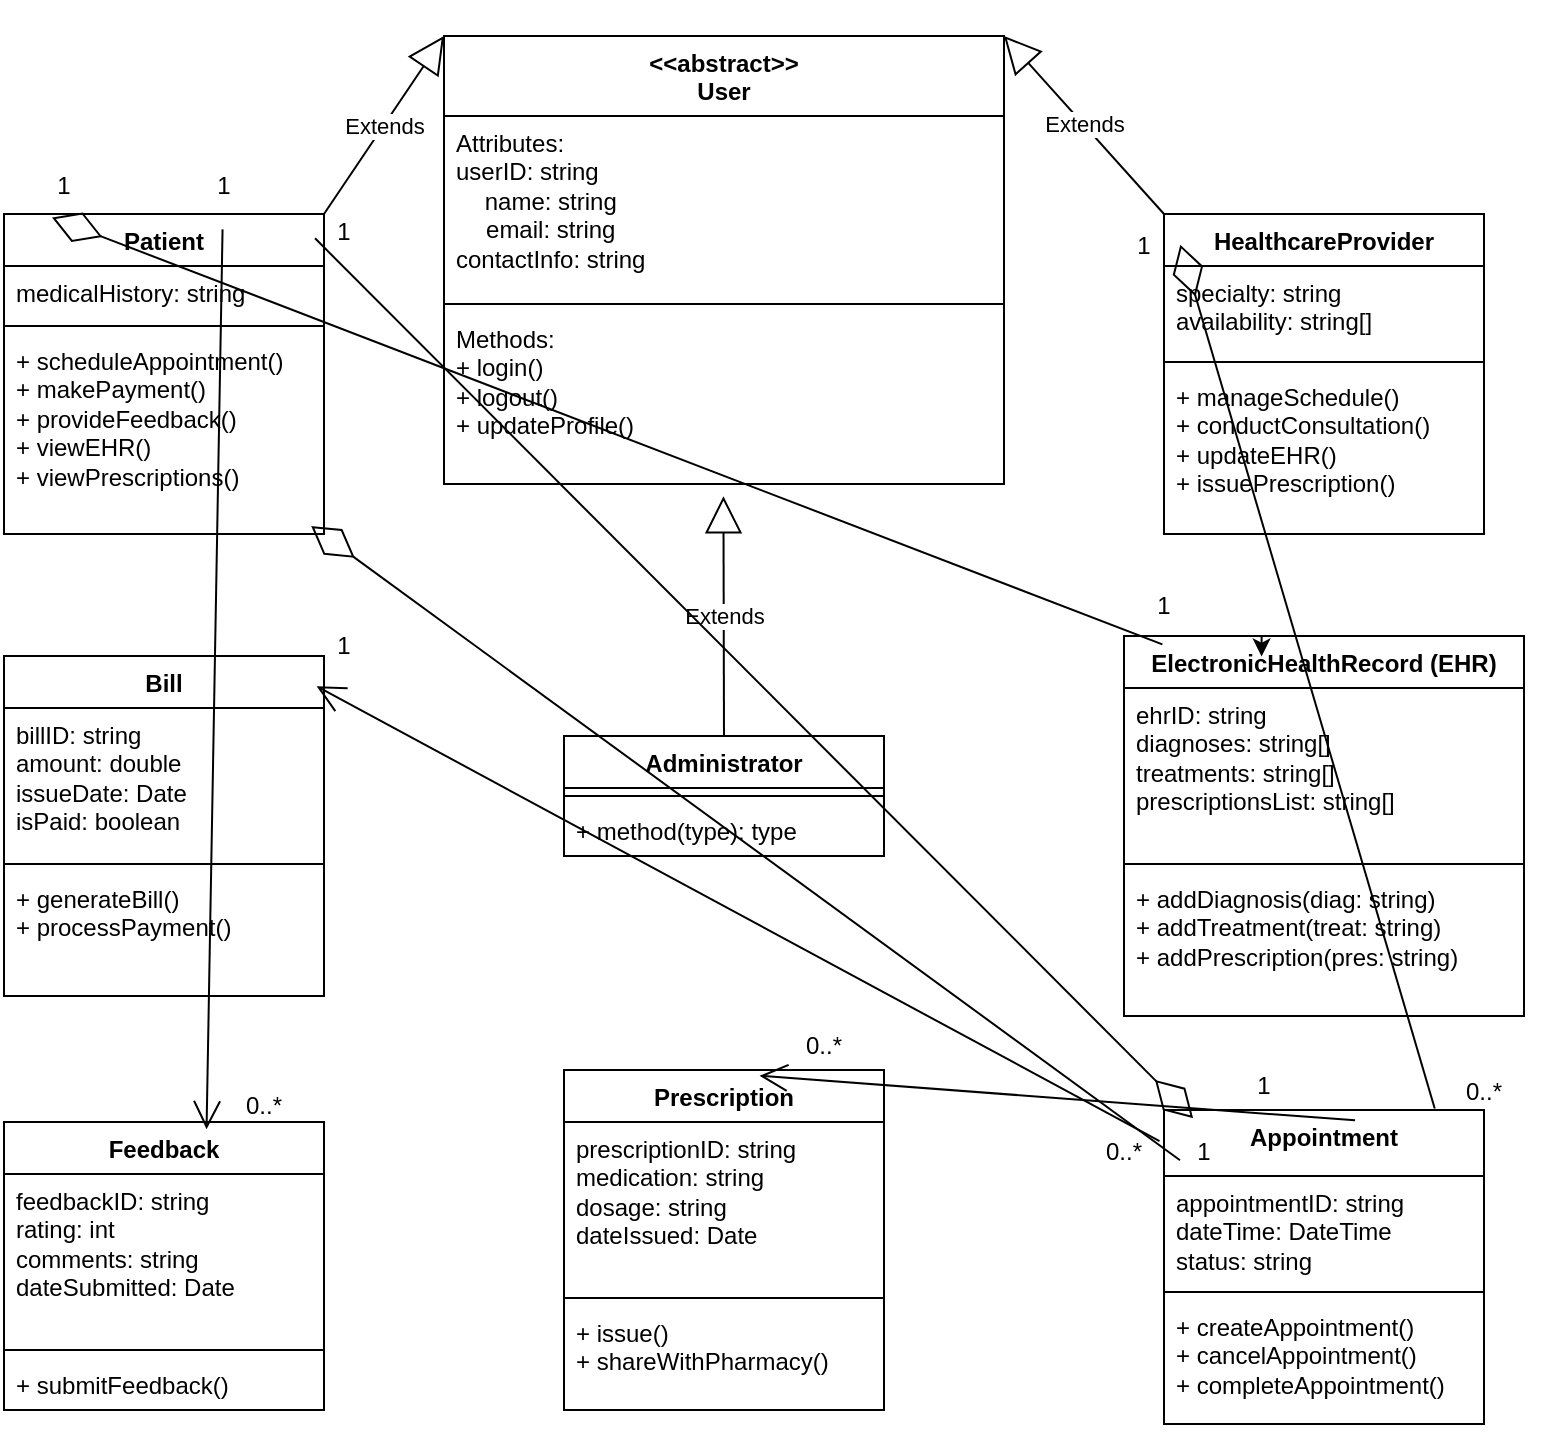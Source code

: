 <mxfile version="28.2.8">
  <diagram name="Page-1" id="stXjWyJueaR-SP8L0BoA">
    <mxGraphModel grid="1" page="1" gridSize="10" guides="1" tooltips="1" connect="1" arrows="1" fold="1" pageScale="1" pageWidth="850" pageHeight="1100" math="0" shadow="0">
      <root>
        <mxCell id="0" />
        <mxCell id="1" parent="0" />
        <mxCell id="DbkKEM7EUpji5Gu2W7JE-1" value="&lt;div&gt;&lt;div&gt;&amp;lt;&amp;lt;abstract&amp;gt;&amp;gt;&lt;/div&gt;&lt;div&gt;User&lt;/div&gt;&lt;/div&gt;" style="swimlane;fontStyle=1;align=center;verticalAlign=top;childLayout=stackLayout;horizontal=1;startSize=40;horizontalStack=0;resizeParent=1;resizeParentMax=0;resizeLast=0;collapsible=1;marginBottom=0;whiteSpace=wrap;html=1;" vertex="1" parent="1">
          <mxGeometry x="270" y="90" width="280" height="224" as="geometry" />
        </mxCell>
        <mxCell id="DbkKEM7EUpji5Gu2W7JE-2" value="&lt;span style=&quot;text-align: center;&quot;&gt;Attributes:&amp;nbsp;&lt;/span&gt;&lt;div&gt;&lt;span style=&quot;text-align: center;&quot;&gt;userID: string&lt;/span&gt;&lt;div style=&quot;text-align: center;&quot;&gt;name: string&lt;/div&gt;&lt;div style=&quot;text-align: center;&quot;&gt;email: string&lt;/div&gt;&lt;div style=&quot;text-align: center;&quot;&gt;contactInfo: string&lt;/div&gt;&lt;div&gt;&lt;br&gt;&lt;/div&gt;&lt;/div&gt;" style="text;strokeColor=none;fillColor=none;align=left;verticalAlign=top;spacingLeft=4;spacingRight=4;overflow=hidden;rotatable=0;points=[[0,0.5],[1,0.5]];portConstraint=eastwest;whiteSpace=wrap;html=1;" vertex="1" parent="DbkKEM7EUpji5Gu2W7JE-1">
          <mxGeometry y="40" width="280" height="90" as="geometry" />
        </mxCell>
        <mxCell id="DbkKEM7EUpji5Gu2W7JE-3" value="" style="line;strokeWidth=1;fillColor=none;align=left;verticalAlign=middle;spacingTop=-1;spacingLeft=3;spacingRight=3;rotatable=0;labelPosition=right;points=[];portConstraint=eastwest;strokeColor=inherit;" vertex="1" parent="DbkKEM7EUpji5Gu2W7JE-1">
          <mxGeometry y="130" width="280" height="8" as="geometry" />
        </mxCell>
        <mxCell id="DbkKEM7EUpji5Gu2W7JE-4" value="&lt;div&gt;Methods:&lt;/div&gt;+ login()&lt;div&gt;+ logout()&lt;/div&gt;&lt;div&gt;+ updateProfile()&lt;br&gt;&lt;div&gt;&lt;br&gt;&lt;/div&gt;&lt;/div&gt;" style="text;strokeColor=none;fillColor=none;align=left;verticalAlign=top;spacingLeft=4;spacingRight=4;overflow=hidden;rotatable=0;points=[[0,0.5],[1,0.5]];portConstraint=eastwest;whiteSpace=wrap;html=1;" vertex="1" parent="DbkKEM7EUpji5Gu2W7JE-1">
          <mxGeometry y="138" width="280" height="86" as="geometry" />
        </mxCell>
        <mxCell id="DbkKEM7EUpji5Gu2W7JE-6" value="Patient" style="swimlane;fontStyle=1;align=center;verticalAlign=top;childLayout=stackLayout;horizontal=1;startSize=26;horizontalStack=0;resizeParent=1;resizeParentMax=0;resizeLast=0;collapsible=1;marginBottom=0;whiteSpace=wrap;html=1;" vertex="1" parent="1">
          <mxGeometry x="50" y="179" width="160" height="160" as="geometry" />
        </mxCell>
        <mxCell id="DbkKEM7EUpji5Gu2W7JE-7" value="medicalHistory: string" style="text;strokeColor=none;fillColor=none;align=left;verticalAlign=top;spacingLeft=4;spacingRight=4;overflow=hidden;rotatable=0;points=[[0,0.5],[1,0.5]];portConstraint=eastwest;whiteSpace=wrap;html=1;" vertex="1" parent="DbkKEM7EUpji5Gu2W7JE-6">
          <mxGeometry y="26" width="160" height="26" as="geometry" />
        </mxCell>
        <mxCell id="DbkKEM7EUpji5Gu2W7JE-8" value="" style="line;strokeWidth=1;fillColor=none;align=left;verticalAlign=middle;spacingTop=-1;spacingLeft=3;spacingRight=3;rotatable=0;labelPosition=right;points=[];portConstraint=eastwest;strokeColor=inherit;" vertex="1" parent="DbkKEM7EUpji5Gu2W7JE-6">
          <mxGeometry y="52" width="160" height="8" as="geometry" />
        </mxCell>
        <mxCell id="DbkKEM7EUpji5Gu2W7JE-9" value="+ scheduleAppointment()&lt;div&gt;+ makePayment()&lt;/div&gt;&lt;div&gt;+ provideFeedback()&lt;/div&gt;&lt;div&gt;+ viewEHR()&lt;/div&gt;&lt;div&gt;+ viewPrescriptions()&lt;/div&gt;" style="text;strokeColor=none;fillColor=none;align=left;verticalAlign=top;spacingLeft=4;spacingRight=4;overflow=hidden;rotatable=0;points=[[0,0.5],[1,0.5]];portConstraint=eastwest;whiteSpace=wrap;html=1;" vertex="1" parent="DbkKEM7EUpji5Gu2W7JE-6">
          <mxGeometry y="60" width="160" height="100" as="geometry" />
        </mxCell>
        <mxCell id="DbkKEM7EUpji5Gu2W7JE-18" value="Extends" style="endArrow=block;endSize=16;endFill=0;html=1;rounded=0;exitX=1;exitY=0;exitDx=0;exitDy=0;entryX=0;entryY=0;entryDx=0;entryDy=0;" edge="1" parent="1" source="DbkKEM7EUpji5Gu2W7JE-6" target="DbkKEM7EUpji5Gu2W7JE-1">
          <mxGeometry width="160" relative="1" as="geometry">
            <mxPoint x="210" y="230.5" as="sourcePoint" />
            <mxPoint x="370" y="230.5" as="targetPoint" />
          </mxGeometry>
        </mxCell>
        <mxCell id="DbkKEM7EUpji5Gu2W7JE-20" value="Extends" style="endArrow=block;endSize=16;endFill=0;html=1;rounded=0;exitX=0;exitY=0;exitDx=0;exitDy=0;entryX=1;entryY=0;entryDx=0;entryDy=0;" edge="1" parent="1" source="DbkKEM7EUpji5Gu2W7JE-21" target="DbkKEM7EUpji5Gu2W7JE-1">
          <mxGeometry width="160" relative="1" as="geometry">
            <mxPoint x="620.28" y="227.75" as="sourcePoint" />
            <mxPoint x="730" y="340" as="targetPoint" />
          </mxGeometry>
        </mxCell>
        <mxCell id="DbkKEM7EUpji5Gu2W7JE-21" value="HealthcareProvider" style="swimlane;fontStyle=1;align=center;verticalAlign=top;childLayout=stackLayout;horizontal=1;startSize=26;horizontalStack=0;resizeParent=1;resizeParentMax=0;resizeLast=0;collapsible=1;marginBottom=0;whiteSpace=wrap;html=1;" vertex="1" parent="1">
          <mxGeometry x="630" y="179" width="160" height="160" as="geometry" />
        </mxCell>
        <mxCell id="DbkKEM7EUpji5Gu2W7JE-22" value="specialty: string&lt;div&gt;availability: string[]&lt;/div&gt;" style="text;strokeColor=none;fillColor=none;align=left;verticalAlign=top;spacingLeft=4;spacingRight=4;overflow=hidden;rotatable=0;points=[[0,0.5],[1,0.5]];portConstraint=eastwest;whiteSpace=wrap;html=1;" vertex="1" parent="DbkKEM7EUpji5Gu2W7JE-21">
          <mxGeometry y="26" width="160" height="44" as="geometry" />
        </mxCell>
        <mxCell id="DbkKEM7EUpji5Gu2W7JE-23" value="" style="line;strokeWidth=1;fillColor=none;align=left;verticalAlign=middle;spacingTop=-1;spacingLeft=3;spacingRight=3;rotatable=0;labelPosition=right;points=[];portConstraint=eastwest;strokeColor=inherit;" vertex="1" parent="DbkKEM7EUpji5Gu2W7JE-21">
          <mxGeometry y="70" width="160" height="8" as="geometry" />
        </mxCell>
        <mxCell id="DbkKEM7EUpji5Gu2W7JE-24" value="+ manageSchedule()&lt;div&gt;+ conductConsultation()&lt;/div&gt;&lt;div&gt;+ updateEHR()&lt;/div&gt;&lt;div&gt;+ issuePrescription()&lt;/div&gt;" style="text;strokeColor=none;fillColor=none;align=left;verticalAlign=top;spacingLeft=4;spacingRight=4;overflow=hidden;rotatable=0;points=[[0,0.5],[1,0.5]];portConstraint=eastwest;whiteSpace=wrap;html=1;" vertex="1" parent="DbkKEM7EUpji5Gu2W7JE-21">
          <mxGeometry y="78" width="160" height="82" as="geometry" />
        </mxCell>
        <mxCell id="DbkKEM7EUpji5Gu2W7JE-25" value="Administrator" style="swimlane;fontStyle=1;align=center;verticalAlign=top;childLayout=stackLayout;horizontal=1;startSize=26;horizontalStack=0;resizeParent=1;resizeParentMax=0;resizeLast=0;collapsible=1;marginBottom=0;whiteSpace=wrap;html=1;" vertex="1" parent="1">
          <mxGeometry x="330" y="440" width="160" height="60" as="geometry" />
        </mxCell>
        <mxCell id="DbkKEM7EUpji5Gu2W7JE-27" value="" style="line;strokeWidth=1;fillColor=none;align=left;verticalAlign=middle;spacingTop=-1;spacingLeft=3;spacingRight=3;rotatable=0;labelPosition=right;points=[];portConstraint=eastwest;strokeColor=inherit;" vertex="1" parent="DbkKEM7EUpji5Gu2W7JE-25">
          <mxGeometry y="26" width="160" height="8" as="geometry" />
        </mxCell>
        <mxCell id="DbkKEM7EUpji5Gu2W7JE-28" value="+ method(type): type" style="text;strokeColor=none;fillColor=none;align=left;verticalAlign=top;spacingLeft=4;spacingRight=4;overflow=hidden;rotatable=0;points=[[0,0.5],[1,0.5]];portConstraint=eastwest;whiteSpace=wrap;html=1;" vertex="1" parent="DbkKEM7EUpji5Gu2W7JE-25">
          <mxGeometry y="34" width="160" height="26" as="geometry" />
        </mxCell>
        <mxCell id="DbkKEM7EUpji5Gu2W7JE-30" value="Extends" style="endArrow=block;endSize=16;endFill=0;html=1;rounded=0;exitX=0.5;exitY=0;exitDx=0;exitDy=0;entryX=0.499;entryY=1.071;entryDx=0;entryDy=0;entryPerimeter=0;" edge="1" parent="1" source="DbkKEM7EUpji5Gu2W7JE-25" target="DbkKEM7EUpji5Gu2W7JE-4">
          <mxGeometry width="160" relative="1" as="geometry">
            <mxPoint x="420" y="360" as="sourcePoint" />
            <mxPoint x="580" y="360" as="targetPoint" />
          </mxGeometry>
        </mxCell>
        <mxCell id="DbkKEM7EUpji5Gu2W7JE-31" value="Bill" style="swimlane;fontStyle=1;align=center;verticalAlign=top;childLayout=stackLayout;horizontal=1;startSize=26;horizontalStack=0;resizeParent=1;resizeParentMax=0;resizeLast=0;collapsible=1;marginBottom=0;whiteSpace=wrap;html=1;" vertex="1" parent="1">
          <mxGeometry x="50" y="400" width="160" height="170" as="geometry" />
        </mxCell>
        <mxCell id="DbkKEM7EUpji5Gu2W7JE-32" value="billID: string&lt;div&gt;amount: double&lt;/div&gt;&lt;div&gt;issueDate: Date&lt;/div&gt;&lt;div&gt;isPaid: boolean&lt;/div&gt;" style="text;strokeColor=none;fillColor=none;align=left;verticalAlign=top;spacingLeft=4;spacingRight=4;overflow=hidden;rotatable=0;points=[[0,0.5],[1,0.5]];portConstraint=eastwest;whiteSpace=wrap;html=1;" vertex="1" parent="DbkKEM7EUpji5Gu2W7JE-31">
          <mxGeometry y="26" width="160" height="74" as="geometry" />
        </mxCell>
        <mxCell id="DbkKEM7EUpji5Gu2W7JE-33" value="" style="line;strokeWidth=1;fillColor=none;align=left;verticalAlign=middle;spacingTop=-1;spacingLeft=3;spacingRight=3;rotatable=0;labelPosition=right;points=[];portConstraint=eastwest;strokeColor=inherit;" vertex="1" parent="DbkKEM7EUpji5Gu2W7JE-31">
          <mxGeometry y="100" width="160" height="8" as="geometry" />
        </mxCell>
        <mxCell id="DbkKEM7EUpji5Gu2W7JE-34" value="+ generateBill()&lt;div&gt;+ processPayment()&lt;/div&gt;" style="text;strokeColor=none;fillColor=none;align=left;verticalAlign=top;spacingLeft=4;spacingRight=4;overflow=hidden;rotatable=0;points=[[0,0.5],[1,0.5]];portConstraint=eastwest;whiteSpace=wrap;html=1;" vertex="1" parent="DbkKEM7EUpji5Gu2W7JE-31">
          <mxGeometry y="108" width="160" height="62" as="geometry" />
        </mxCell>
        <mxCell id="DbkKEM7EUpji5Gu2W7JE-35" value="Feedback" style="swimlane;fontStyle=1;align=center;verticalAlign=top;childLayout=stackLayout;horizontal=1;startSize=26;horizontalStack=0;resizeParent=1;resizeParentMax=0;resizeLast=0;collapsible=1;marginBottom=0;whiteSpace=wrap;html=1;" vertex="1" parent="1">
          <mxGeometry x="50" y="633" width="160" height="144" as="geometry" />
        </mxCell>
        <mxCell id="DbkKEM7EUpji5Gu2W7JE-36" value="feedbackID: string&lt;div&gt;rating: int&lt;/div&gt;&lt;div&gt;comments: string&lt;/div&gt;&lt;div&gt;dateSubmitted: Date&lt;/div&gt;" style="text;strokeColor=none;fillColor=none;align=left;verticalAlign=top;spacingLeft=4;spacingRight=4;overflow=hidden;rotatable=0;points=[[0,0.5],[1,0.5]];portConstraint=eastwest;whiteSpace=wrap;html=1;" vertex="1" parent="DbkKEM7EUpji5Gu2W7JE-35">
          <mxGeometry y="26" width="160" height="84" as="geometry" />
        </mxCell>
        <mxCell id="DbkKEM7EUpji5Gu2W7JE-37" value="" style="line;strokeWidth=1;fillColor=none;align=left;verticalAlign=middle;spacingTop=-1;spacingLeft=3;spacingRight=3;rotatable=0;labelPosition=right;points=[];portConstraint=eastwest;strokeColor=inherit;" vertex="1" parent="DbkKEM7EUpji5Gu2W7JE-35">
          <mxGeometry y="110" width="160" height="8" as="geometry" />
        </mxCell>
        <mxCell id="DbkKEM7EUpji5Gu2W7JE-38" value="+ submitFeedback()" style="text;strokeColor=none;fillColor=none;align=left;verticalAlign=top;spacingLeft=4;spacingRight=4;overflow=hidden;rotatable=0;points=[[0,0.5],[1,0.5]];portConstraint=eastwest;whiteSpace=wrap;html=1;" vertex="1" parent="DbkKEM7EUpji5Gu2W7JE-35">
          <mxGeometry y="118" width="160" height="26" as="geometry" />
        </mxCell>
        <mxCell id="DbkKEM7EUpji5Gu2W7JE-43" value="Appointment" style="swimlane;fontStyle=1;align=center;verticalAlign=top;childLayout=stackLayout;horizontal=1;startSize=33;horizontalStack=0;resizeParent=1;resizeParentMax=0;resizeLast=0;collapsible=1;marginBottom=0;whiteSpace=wrap;html=1;" vertex="1" parent="1">
          <mxGeometry x="630" y="627" width="160" height="157" as="geometry" />
        </mxCell>
        <mxCell id="DbkKEM7EUpji5Gu2W7JE-44" value="appointmentID: string&lt;div&gt;dateTime: DateTime&lt;/div&gt;&lt;div&gt;status: string&lt;/div&gt;" style="text;strokeColor=none;fillColor=none;align=left;verticalAlign=top;spacingLeft=4;spacingRight=4;overflow=hidden;rotatable=0;points=[[0,0.5],[1,0.5]];portConstraint=eastwest;whiteSpace=wrap;html=1;" vertex="1" parent="DbkKEM7EUpji5Gu2W7JE-43">
          <mxGeometry y="33" width="160" height="54" as="geometry" />
        </mxCell>
        <mxCell id="DbkKEM7EUpji5Gu2W7JE-45" value="" style="line;strokeWidth=1;fillColor=none;align=left;verticalAlign=middle;spacingTop=-1;spacingLeft=3;spacingRight=3;rotatable=0;labelPosition=right;points=[];portConstraint=eastwest;strokeColor=inherit;" vertex="1" parent="DbkKEM7EUpji5Gu2W7JE-43">
          <mxGeometry y="87" width="160" height="8" as="geometry" />
        </mxCell>
        <mxCell id="DbkKEM7EUpji5Gu2W7JE-46" value="+ createAppointment()&lt;div&gt;+ cancelAppointment()&lt;/div&gt;&lt;div&gt;+ completeAppointment()&lt;/div&gt;" style="text;strokeColor=none;fillColor=none;align=left;verticalAlign=top;spacingLeft=4;spacingRight=4;overflow=hidden;rotatable=0;points=[[0,0.5],[1,0.5]];portConstraint=eastwest;whiteSpace=wrap;html=1;" vertex="1" parent="DbkKEM7EUpji5Gu2W7JE-43">
          <mxGeometry y="95" width="160" height="62" as="geometry" />
        </mxCell>
        <mxCell id="DbkKEM7EUpji5Gu2W7JE-47" value="Prescription" style="swimlane;fontStyle=1;align=center;verticalAlign=top;childLayout=stackLayout;horizontal=1;startSize=26;horizontalStack=0;resizeParent=1;resizeParentMax=0;resizeLast=0;collapsible=1;marginBottom=0;whiteSpace=wrap;html=1;" vertex="1" parent="1">
          <mxGeometry x="330" y="607" width="160" height="170" as="geometry" />
        </mxCell>
        <mxCell id="DbkKEM7EUpji5Gu2W7JE-48" value="prescriptionID: string&lt;div&gt;medication: string&lt;/div&gt;&lt;div&gt;dosage: string&lt;/div&gt;&lt;div&gt;dateIssued: Date&lt;/div&gt;" style="text;strokeColor=none;fillColor=none;align=left;verticalAlign=top;spacingLeft=4;spacingRight=4;overflow=hidden;rotatable=0;points=[[0,0.5],[1,0.5]];portConstraint=eastwest;whiteSpace=wrap;html=1;" vertex="1" parent="DbkKEM7EUpji5Gu2W7JE-47">
          <mxGeometry y="26" width="160" height="84" as="geometry" />
        </mxCell>
        <mxCell id="DbkKEM7EUpji5Gu2W7JE-49" value="" style="line;strokeWidth=1;fillColor=none;align=left;verticalAlign=middle;spacingTop=-1;spacingLeft=3;spacingRight=3;rotatable=0;labelPosition=right;points=[];portConstraint=eastwest;strokeColor=inherit;" vertex="1" parent="DbkKEM7EUpji5Gu2W7JE-47">
          <mxGeometry y="110" width="160" height="8" as="geometry" />
        </mxCell>
        <mxCell id="DbkKEM7EUpji5Gu2W7JE-50" value="+ issue()&lt;div&gt;+ shareWithPharmacy()&lt;/div&gt;" style="text;strokeColor=none;fillColor=none;align=left;verticalAlign=top;spacingLeft=4;spacingRight=4;overflow=hidden;rotatable=0;points=[[0,0.5],[1,0.5]];portConstraint=eastwest;whiteSpace=wrap;html=1;" vertex="1" parent="DbkKEM7EUpji5Gu2W7JE-47">
          <mxGeometry y="118" width="160" height="52" as="geometry" />
        </mxCell>
        <mxCell id="DbkKEM7EUpji5Gu2W7JE-39" value="ElectronicHealthRecord (EHR)" style="swimlane;fontStyle=1;align=center;verticalAlign=top;childLayout=stackLayout;horizontal=1;startSize=26;horizontalStack=0;resizeParent=1;resizeParentMax=0;resizeLast=0;collapsible=1;marginBottom=0;whiteSpace=wrap;html=1;" vertex="1" parent="1">
          <mxGeometry x="610" y="390" width="200" height="190" as="geometry" />
        </mxCell>
        <mxCell id="DbkKEM7EUpji5Gu2W7JE-40" value="ehrID: string&lt;div&gt;diagnoses: string[]&lt;/div&gt;&lt;div&gt;treatments: string[]&lt;/div&gt;&lt;div&gt;prescriptionsList: string[]&lt;/div&gt;" style="text;strokeColor=none;fillColor=none;align=left;verticalAlign=top;spacingLeft=4;spacingRight=4;overflow=hidden;rotatable=0;points=[[0,0.5],[1,0.5]];portConstraint=eastwest;whiteSpace=wrap;html=1;" vertex="1" parent="DbkKEM7EUpji5Gu2W7JE-39">
          <mxGeometry y="26" width="200" height="84" as="geometry" />
        </mxCell>
        <mxCell id="DbkKEM7EUpji5Gu2W7JE-41" value="" style="line;strokeWidth=1;fillColor=none;align=left;verticalAlign=middle;spacingTop=-1;spacingLeft=3;spacingRight=3;rotatable=0;labelPosition=right;points=[];portConstraint=eastwest;strokeColor=inherit;" vertex="1" parent="DbkKEM7EUpji5Gu2W7JE-39">
          <mxGeometry y="110" width="200" height="8" as="geometry" />
        </mxCell>
        <mxCell id="DbkKEM7EUpji5Gu2W7JE-42" value="+ addDiagnosis(diag: string)&lt;div&gt;+ addTreatment(treat: string)&lt;/div&gt;&lt;div&gt;+ addPrescription(pres: string)&lt;/div&gt;" style="text;strokeColor=none;fillColor=none;align=left;verticalAlign=top;spacingLeft=4;spacingRight=4;overflow=hidden;rotatable=0;points=[[0,0.5],[1,0.5]];portConstraint=eastwest;whiteSpace=wrap;html=1;" vertex="1" parent="DbkKEM7EUpji5Gu2W7JE-39">
          <mxGeometry y="118" width="200" height="72" as="geometry" />
        </mxCell>
        <mxCell id="DbkKEM7EUpji5Gu2W7JE-51" style="edgeStyle=orthogonalEdgeStyle;rounded=0;orthogonalLoop=1;jettySize=auto;html=1;exitX=0.5;exitY=0;exitDx=0;exitDy=0;entryX=0.344;entryY=0.054;entryDx=0;entryDy=0;entryPerimeter=0;" edge="1" parent="1" source="DbkKEM7EUpji5Gu2W7JE-39" target="DbkKEM7EUpji5Gu2W7JE-39">
          <mxGeometry relative="1" as="geometry" />
        </mxCell>
        <mxCell id="DbkKEM7EUpji5Gu2W7JE-61" value="" style="endArrow=diamondThin;endFill=0;endSize=24;html=1;rounded=0;exitX=0.05;exitY=0.16;exitDx=0;exitDy=0;exitPerimeter=0;entryX=0.96;entryY=0.96;entryDx=0;entryDy=0;entryPerimeter=0;" edge="1" parent="1" source="DbkKEM7EUpji5Gu2W7JE-43" target="DbkKEM7EUpji5Gu2W7JE-9">
          <mxGeometry width="160" relative="1" as="geometry">
            <mxPoint x="540" y="600" as="sourcePoint" />
            <mxPoint x="700" y="600" as="targetPoint" />
          </mxGeometry>
        </mxCell>
        <mxCell id="DbkKEM7EUpji5Gu2W7JE-63" value="" style="endArrow=diamondThin;endFill=0;endSize=24;html=1;rounded=0;exitX=0.972;exitY=0.076;exitDx=0;exitDy=0;exitPerimeter=0;entryX=0.091;entryY=0.026;entryDx=0;entryDy=0;entryPerimeter=0;" edge="1" parent="1" source="DbkKEM7EUpji5Gu2W7JE-6" target="DbkKEM7EUpji5Gu2W7JE-43">
          <mxGeometry width="160" relative="1" as="geometry">
            <mxPoint x="230" y="230" as="sourcePoint" />
            <mxPoint x="430" y="550" as="targetPoint" />
          </mxGeometry>
        </mxCell>
        <mxCell id="DbkKEM7EUpji5Gu2W7JE-67" value="1&lt;div&gt;&lt;br&gt;&lt;/div&gt;" style="text;html=1;whiteSpace=wrap;strokeColor=none;fillColor=none;align=center;verticalAlign=middle;rounded=0;" vertex="1" parent="1">
          <mxGeometry x="180" y="180" width="80" height="30" as="geometry" />
        </mxCell>
        <mxCell id="DbkKEM7EUpji5Gu2W7JE-70" value="" style="endArrow=diamondThin;endFill=0;endSize=24;html=1;rounded=0;entryX=0.051;entryY=0.096;entryDx=0;entryDy=0;entryPerimeter=0;exitX=0.846;exitY=-0.005;exitDx=0;exitDy=0;exitPerimeter=0;" edge="1" parent="1" source="DbkKEM7EUpji5Gu2W7JE-43" target="DbkKEM7EUpji5Gu2W7JE-21">
          <mxGeometry width="160" relative="1" as="geometry">
            <mxPoint x="90" y="600" as="sourcePoint" />
            <mxPoint x="250" y="600" as="targetPoint" />
          </mxGeometry>
        </mxCell>
        <mxCell id="DbkKEM7EUpji5Gu2W7JE-71" value="1" style="text;html=1;whiteSpace=wrap;strokeColor=none;fillColor=none;align=center;verticalAlign=middle;rounded=0;" vertex="1" parent="1">
          <mxGeometry x="590" y="180" width="60" height="30" as="geometry" />
        </mxCell>
        <mxCell id="DbkKEM7EUpji5Gu2W7JE-72" value="0..*" style="text;html=1;whiteSpace=wrap;strokeColor=none;fillColor=none;align=center;verticalAlign=middle;rounded=0;" vertex="1" parent="1">
          <mxGeometry x="580" y="633" width="60" height="30" as="geometry" />
        </mxCell>
        <mxCell id="DbkKEM7EUpji5Gu2W7JE-75" value="0..*" style="text;html=1;whiteSpace=wrap;strokeColor=none;fillColor=none;align=center;verticalAlign=middle;rounded=0;" vertex="1" parent="1">
          <mxGeometry x="760" y="603" width="60" height="30" as="geometry" />
        </mxCell>
        <mxCell id="DbkKEM7EUpji5Gu2W7JE-76" value="" style="endArrow=diamondThin;endFill=0;endSize=24;html=1;rounded=0;entryX=0.15;entryY=0.011;entryDx=0;entryDy=0;entryPerimeter=0;exitX=0.096;exitY=0.022;exitDx=0;exitDy=0;exitPerimeter=0;" edge="1" parent="1" source="DbkKEM7EUpji5Gu2W7JE-39" target="DbkKEM7EUpji5Gu2W7JE-6">
          <mxGeometry width="160" relative="1" as="geometry">
            <mxPoint x="70" y="600" as="sourcePoint" />
            <mxPoint x="114" y="259" as="targetPoint" />
          </mxGeometry>
        </mxCell>
        <mxCell id="DbkKEM7EUpji5Gu2W7JE-77" value="1" style="text;html=1;whiteSpace=wrap;strokeColor=none;fillColor=none;align=center;verticalAlign=middle;rounded=0;" vertex="1" parent="1">
          <mxGeometry x="50" y="150" width="60" height="30" as="geometry" />
        </mxCell>
        <mxCell id="DbkKEM7EUpji5Gu2W7JE-78" value="1" style="text;html=1;whiteSpace=wrap;strokeColor=none;fillColor=none;align=center;verticalAlign=middle;rounded=0;" vertex="1" parent="1">
          <mxGeometry x="600" y="360" width="60" height="30" as="geometry" />
        </mxCell>
        <mxCell id="DbkKEM7EUpji5Gu2W7JE-80" value="1" style="text;html=1;whiteSpace=wrap;strokeColor=none;fillColor=none;align=center;verticalAlign=middle;rounded=0;" vertex="1" parent="1">
          <mxGeometry x="650" y="600" width="60" height="30" as="geometry" />
        </mxCell>
        <mxCell id="DbkKEM7EUpji5Gu2W7JE-81" value="0..*" style="text;html=1;whiteSpace=wrap;strokeColor=none;fillColor=none;align=center;verticalAlign=middle;rounded=0;" vertex="1" parent="1">
          <mxGeometry x="430" y="580" width="60" height="30" as="geometry" />
        </mxCell>
        <mxCell id="DbkKEM7EUpji5Gu2W7JE-83" value="" style="endArrow=open;endFill=1;endSize=12;html=1;rounded=0;entryX=0.611;entryY=0.017;entryDx=0;entryDy=0;entryPerimeter=0;exitX=0.597;exitY=0.033;exitDx=0;exitDy=0;exitPerimeter=0;" edge="1" parent="1" source="DbkKEM7EUpji5Gu2W7JE-43" target="DbkKEM7EUpji5Gu2W7JE-47">
          <mxGeometry width="160" relative="1" as="geometry">
            <mxPoint x="470" y="850" as="sourcePoint" />
            <mxPoint x="630" y="850" as="targetPoint" />
          </mxGeometry>
        </mxCell>
        <mxCell id="DbkKEM7EUpji5Gu2W7JE-84" value="" style="endArrow=open;endFill=1;endSize=12;html=1;rounded=0;exitX=-0.014;exitY=0.099;exitDx=0;exitDy=0;exitPerimeter=0;entryX=0.977;entryY=0.089;entryDx=0;entryDy=0;entryPerimeter=0;" edge="1" parent="1" source="DbkKEM7EUpji5Gu2W7JE-43" target="DbkKEM7EUpji5Gu2W7JE-31">
          <mxGeometry width="160" relative="1" as="geometry">
            <mxPoint x="140" y="820" as="sourcePoint" />
            <mxPoint x="260" y="580" as="targetPoint" />
          </mxGeometry>
        </mxCell>
        <mxCell id="DbkKEM7EUpji5Gu2W7JE-85" value="1" style="text;html=1;whiteSpace=wrap;strokeColor=none;fillColor=none;align=center;verticalAlign=middle;rounded=0;" vertex="1" parent="1">
          <mxGeometry x="190" y="380" width="60" height="30" as="geometry" />
        </mxCell>
        <mxCell id="DbkKEM7EUpji5Gu2W7JE-87" value="1" style="text;html=1;whiteSpace=wrap;strokeColor=none;fillColor=none;align=center;verticalAlign=middle;rounded=0;" vertex="1" parent="1">
          <mxGeometry x="620" y="633" width="60" height="30" as="geometry" />
        </mxCell>
        <mxCell id="DbkKEM7EUpji5Gu2W7JE-88" value="" style="endArrow=open;endFill=1;endSize=12;html=1;rounded=0;exitX=0.683;exitY=0.048;exitDx=0;exitDy=0;exitPerimeter=0;entryX=0.633;entryY=0.025;entryDx=0;entryDy=0;entryPerimeter=0;" edge="1" parent="1" source="DbkKEM7EUpji5Gu2W7JE-6" target="DbkKEM7EUpji5Gu2W7JE-35">
          <mxGeometry width="160" relative="1" as="geometry">
            <mxPoint x="230" y="560" as="sourcePoint" />
            <mxPoint x="390" y="560" as="targetPoint" />
          </mxGeometry>
        </mxCell>
        <mxCell id="DbkKEM7EUpji5Gu2W7JE-89" value="0..*" style="text;html=1;whiteSpace=wrap;strokeColor=none;fillColor=none;align=center;verticalAlign=middle;rounded=0;" vertex="1" parent="1">
          <mxGeometry x="150" y="610" width="60" height="30" as="geometry" />
        </mxCell>
        <mxCell id="DbkKEM7EUpji5Gu2W7JE-90" value="1" style="text;html=1;whiteSpace=wrap;strokeColor=none;fillColor=none;align=center;verticalAlign=middle;rounded=0;" vertex="1" parent="1">
          <mxGeometry x="130" y="150" width="60" height="30" as="geometry" />
        </mxCell>
      </root>
    </mxGraphModel>
  </diagram>
</mxfile>
